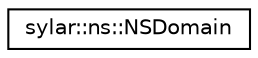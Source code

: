 digraph "类继承关系图"
{
 // LATEX_PDF_SIZE
  edge [fontname="Helvetica",fontsize="10",labelfontname="Helvetica",labelfontsize="10"];
  node [fontname="Helvetica",fontsize="10",shape=record];
  rankdir="LR";
  Node0 [label="sylar::ns::NSDomain",height=0.2,width=0.4,color="black", fillcolor="white", style="filled",URL="$classsylar_1_1ns_1_1NSDomain.html",tooltip=" "];
}
